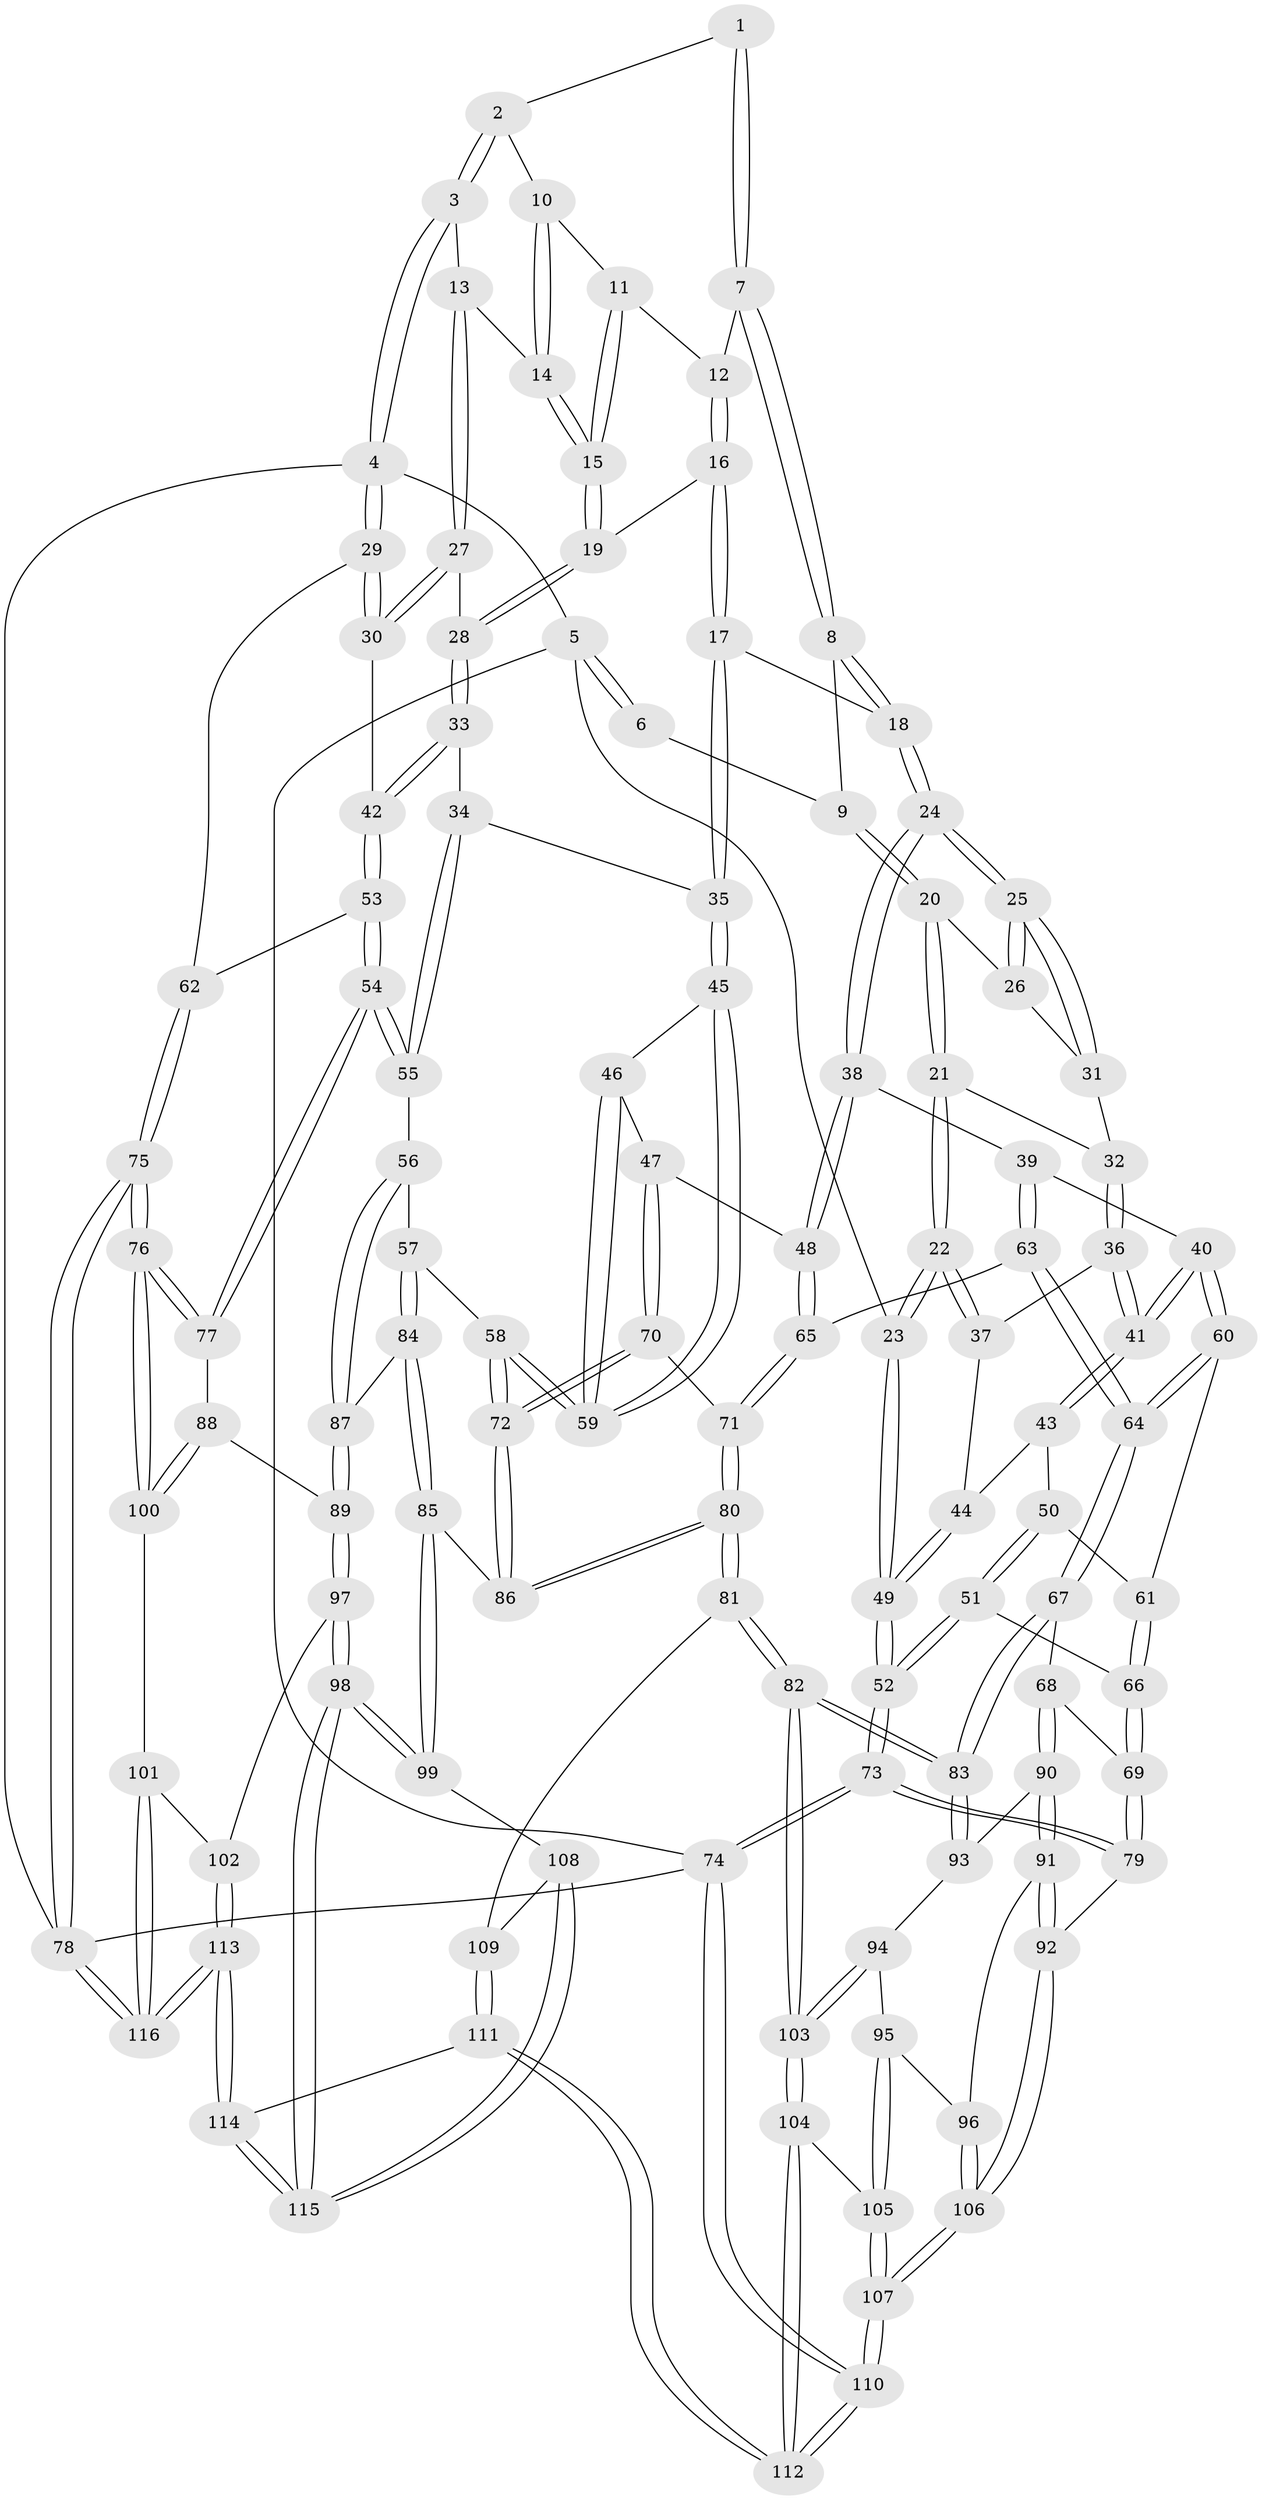 // Generated by graph-tools (version 1.1) at 2025/00/03/09/25 05:00:03]
// undirected, 116 vertices, 287 edges
graph export_dot {
graph [start="1"]
  node [color=gray90,style=filled];
  1 [pos="+0.4353930928268075+0"];
  2 [pos="+0.8049677914223021+0"];
  3 [pos="+1+0"];
  4 [pos="+1+0"];
  5 [pos="+0+0"];
  6 [pos="+0.22809624747702362+0"];
  7 [pos="+0.44516388576891175+0.09231073152128746"];
  8 [pos="+0.3697789964640462+0.13886567378304998"];
  9 [pos="+0.2846775892673896+0.12756144657071877"];
  10 [pos="+0.6055537164650207+0.06049848208852411"];
  11 [pos="+0.5466996339250887+0.12441282484020236"];
  12 [pos="+0.5367990230689922+0.1268411712719063"];
  13 [pos="+0.7942898453637456+0.14460902243055404"];
  14 [pos="+0.7472332994348599+0.16755771302297698"];
  15 [pos="+0.6859179559917846+0.21149022507229318"];
  16 [pos="+0.5217136999549369+0.29957614974655145"];
  17 [pos="+0.49113478543316164+0.34351379692234074"];
  18 [pos="+0.4151178591415318+0.3531743614202463"];
  19 [pos="+0.6754782615804061+0.2552666401557225"];
  20 [pos="+0.22093733848040473+0.16563292210144986"];
  21 [pos="+0.11475906082651258+0.17353684210663484"];
  22 [pos="+0+0.049687208173041494"];
  23 [pos="+0+0.01405573952048945"];
  24 [pos="+0.37565670105380294+0.38491001752288423"];
  25 [pos="+0.3101480131383666+0.34123380557168725"];
  26 [pos="+0.24729459944446922+0.22970664107386435"];
  27 [pos="+0.8523958081106184+0.3072346674613689"];
  28 [pos="+0.7109613348123012+0.3427396190576929"];
  29 [pos="+1+0.13909700881516193"];
  30 [pos="+0.8861064416140517+0.32824541666964463"];
  31 [pos="+0.19942733357957942+0.33753140080858074"];
  32 [pos="+0.17405564289122896+0.34098664539347756"];
  33 [pos="+0.6912666864076182+0.3974129763047633"];
  34 [pos="+0.6452182619835553+0.4408097929178558"];
  35 [pos="+0.6140804401723051+0.44427867595881954"];
  36 [pos="+0.15332601060945925+0.3819158035690196"];
  37 [pos="+0.09164227848743742+0.3788876749613085"];
  38 [pos="+0.3655853224820493+0.4143117692093755"];
  39 [pos="+0.26163717751220994+0.4826232243294544"];
  40 [pos="+0.19810844874637357+0.47348604586334864"];
  41 [pos="+0.19465995121412777+0.47205694145875177"];
  42 [pos="+0.876895917589126+0.4657673634432498"];
  43 [pos="+0.13282791850540085+0.4948715950757051"];
  44 [pos="+0.05894067232580712+0.4595921550940695"];
  45 [pos="+0.5992180247541753+0.47034970064096565"];
  46 [pos="+0.5081194667563812+0.5280843276197167"];
  47 [pos="+0.44699900099774664+0.5588575376197337"];
  48 [pos="+0.4385343417753712+0.5538161230888552"];
  49 [pos="+0+0.5409295518438333"];
  50 [pos="+0.12226424263720298+0.5137711484056756"];
  51 [pos="+0.016894124172169983+0.6132326222818895"];
  52 [pos="+0+0.593792898013144"];
  53 [pos="+0.886936227317527+0.4942790589316995"];
  54 [pos="+0.8198911993335055+0.6271712948343969"];
  55 [pos="+0.7858051352497405+0.6210211607024797"];
  56 [pos="+0.6855016889444522+0.6537886748060473"];
  57 [pos="+0.6842670501776276+0.6539919232683765"];
  58 [pos="+0.6023033611860527+0.6426239428309777"];
  59 [pos="+0.5997753508902645+0.6113360826026297"];
  60 [pos="+0.16746568383596233+0.5895626669837858"];
  61 [pos="+0.14466307717740895+0.5901552536838122"];
  62 [pos="+1+0.4801993826835928"];
  63 [pos="+0.2749939951566492+0.6361275758733249"];
  64 [pos="+0.2479833888232644+0.656572859798022"];
  65 [pos="+0.30781350322039885+0.6403059849694087"];
  66 [pos="+0.06595670257507594+0.6346078328051117"];
  67 [pos="+0.23378680281354444+0.6785866676546071"];
  68 [pos="+0.13875510878133507+0.6995051319978453"];
  69 [pos="+0.10896140538656027+0.6778309194017453"];
  70 [pos="+0.49868757767970684+0.6608506315310746"];
  71 [pos="+0.37245181672946204+0.6998452618880208"];
  72 [pos="+0.5243314738722202+0.6795830894211704"];
  73 [pos="+0+0.7428125366584283"];
  74 [pos="+0+1"];
  75 [pos="+1+0.8472434615023033"];
  76 [pos="+1+0.8093302868583407"];
  77 [pos="+0.8371183519835814+0.6546743858975415"];
  78 [pos="+1+1"];
  79 [pos="+0+0.8057784917540805"];
  80 [pos="+0.36790013368120644+0.8298341512420015"];
  81 [pos="+0.36410369683602706+0.8382475490710306"];
  82 [pos="+0.27863190152080847+0.8449641220347247"];
  83 [pos="+0.27516002963267494+0.8401577265627925"];
  84 [pos="+0.636128768732702+0.7859816972848499"];
  85 [pos="+0.5670959594421919+0.8055579343435391"];
  86 [pos="+0.524097120719336+0.7103195681936207"];
  87 [pos="+0.6995886856002205+0.8068949925501732"];
  88 [pos="+0.7530462981667919+0.8118348791799704"];
  89 [pos="+0.7200483021536833+0.8207857904228342"];
  90 [pos="+0.12051083019424008+0.7782273649224298"];
  91 [pos="+0.06857846989140613+0.8041516522541963"];
  92 [pos="+0+0.8087088474724164"];
  93 [pos="+0.14338839539870832+0.795591083222747"];
  94 [pos="+0.13804926661460012+0.8661470868415996"];
  95 [pos="+0.13767374757337628+0.8663841033539107"];
  96 [pos="+0.106633836780914+0.8662215663556123"];
  97 [pos="+0.6745688043228246+0.9087974738444509"];
  98 [pos="+0.6515491733966962+0.9184578626997161"];
  99 [pos="+0.5613450662851023+0.833349513485949"];
  100 [pos="+0.8190302406825639+0.8868723212473923"];
  101 [pos="+0.7987089657209193+0.9296223221708783"];
  102 [pos="+0.7158246881359165+0.9252684031152245"];
  103 [pos="+0.25929396847459224+0.8773000734730545"];
  104 [pos="+0.24834832582566874+0.9086567675693498"];
  105 [pos="+0.137378298729581+0.9249522749690824"];
  106 [pos="+0.07344546515315449+0.9456136767905221"];
  107 [pos="+0.07611009833682238+0.961103951925248"];
  108 [pos="+0.48192901835117524+0.8935554148868392"];
  109 [pos="+0.38019655292034354+0.8530625284917389"];
  110 [pos="+0+1"];
  111 [pos="+0.35938300233931686+1"];
  112 [pos="+0.25145488321552945+1"];
  113 [pos="+0.8168353349654275+1"];
  114 [pos="+0.5453915082237469+1"];
  115 [pos="+0.5481205738612258+1"];
  116 [pos="+0.9020792167226379+1"];
  1 -- 2;
  1 -- 7;
  1 -- 7;
  2 -- 3;
  2 -- 3;
  2 -- 10;
  3 -- 4;
  3 -- 4;
  3 -- 13;
  4 -- 5;
  4 -- 29;
  4 -- 29;
  4 -- 78;
  5 -- 6;
  5 -- 6;
  5 -- 23;
  5 -- 74;
  6 -- 9;
  7 -- 8;
  7 -- 8;
  7 -- 12;
  8 -- 9;
  8 -- 18;
  8 -- 18;
  9 -- 20;
  9 -- 20;
  10 -- 11;
  10 -- 14;
  10 -- 14;
  11 -- 12;
  11 -- 15;
  11 -- 15;
  12 -- 16;
  12 -- 16;
  13 -- 14;
  13 -- 27;
  13 -- 27;
  14 -- 15;
  14 -- 15;
  15 -- 19;
  15 -- 19;
  16 -- 17;
  16 -- 17;
  16 -- 19;
  17 -- 18;
  17 -- 35;
  17 -- 35;
  18 -- 24;
  18 -- 24;
  19 -- 28;
  19 -- 28;
  20 -- 21;
  20 -- 21;
  20 -- 26;
  21 -- 22;
  21 -- 22;
  21 -- 32;
  22 -- 23;
  22 -- 23;
  22 -- 37;
  22 -- 37;
  23 -- 49;
  23 -- 49;
  24 -- 25;
  24 -- 25;
  24 -- 38;
  24 -- 38;
  25 -- 26;
  25 -- 26;
  25 -- 31;
  25 -- 31;
  26 -- 31;
  27 -- 28;
  27 -- 30;
  27 -- 30;
  28 -- 33;
  28 -- 33;
  29 -- 30;
  29 -- 30;
  29 -- 62;
  30 -- 42;
  31 -- 32;
  32 -- 36;
  32 -- 36;
  33 -- 34;
  33 -- 42;
  33 -- 42;
  34 -- 35;
  34 -- 55;
  34 -- 55;
  35 -- 45;
  35 -- 45;
  36 -- 37;
  36 -- 41;
  36 -- 41;
  37 -- 44;
  38 -- 39;
  38 -- 48;
  38 -- 48;
  39 -- 40;
  39 -- 63;
  39 -- 63;
  40 -- 41;
  40 -- 41;
  40 -- 60;
  40 -- 60;
  41 -- 43;
  41 -- 43;
  42 -- 53;
  42 -- 53;
  43 -- 44;
  43 -- 50;
  44 -- 49;
  44 -- 49;
  45 -- 46;
  45 -- 59;
  45 -- 59;
  46 -- 47;
  46 -- 59;
  46 -- 59;
  47 -- 48;
  47 -- 70;
  47 -- 70;
  48 -- 65;
  48 -- 65;
  49 -- 52;
  49 -- 52;
  50 -- 51;
  50 -- 51;
  50 -- 61;
  51 -- 52;
  51 -- 52;
  51 -- 66;
  52 -- 73;
  52 -- 73;
  53 -- 54;
  53 -- 54;
  53 -- 62;
  54 -- 55;
  54 -- 55;
  54 -- 77;
  54 -- 77;
  55 -- 56;
  56 -- 57;
  56 -- 87;
  56 -- 87;
  57 -- 58;
  57 -- 84;
  57 -- 84;
  58 -- 59;
  58 -- 59;
  58 -- 72;
  58 -- 72;
  60 -- 61;
  60 -- 64;
  60 -- 64;
  61 -- 66;
  61 -- 66;
  62 -- 75;
  62 -- 75;
  63 -- 64;
  63 -- 64;
  63 -- 65;
  64 -- 67;
  64 -- 67;
  65 -- 71;
  65 -- 71;
  66 -- 69;
  66 -- 69;
  67 -- 68;
  67 -- 83;
  67 -- 83;
  68 -- 69;
  68 -- 90;
  68 -- 90;
  69 -- 79;
  69 -- 79;
  70 -- 71;
  70 -- 72;
  70 -- 72;
  71 -- 80;
  71 -- 80;
  72 -- 86;
  72 -- 86;
  73 -- 74;
  73 -- 74;
  73 -- 79;
  73 -- 79;
  74 -- 110;
  74 -- 110;
  74 -- 78;
  75 -- 76;
  75 -- 76;
  75 -- 78;
  75 -- 78;
  76 -- 77;
  76 -- 77;
  76 -- 100;
  76 -- 100;
  77 -- 88;
  78 -- 116;
  78 -- 116;
  79 -- 92;
  80 -- 81;
  80 -- 81;
  80 -- 86;
  80 -- 86;
  81 -- 82;
  81 -- 82;
  81 -- 109;
  82 -- 83;
  82 -- 83;
  82 -- 103;
  82 -- 103;
  83 -- 93;
  83 -- 93;
  84 -- 85;
  84 -- 85;
  84 -- 87;
  85 -- 86;
  85 -- 99;
  85 -- 99;
  87 -- 89;
  87 -- 89;
  88 -- 89;
  88 -- 100;
  88 -- 100;
  89 -- 97;
  89 -- 97;
  90 -- 91;
  90 -- 91;
  90 -- 93;
  91 -- 92;
  91 -- 92;
  91 -- 96;
  92 -- 106;
  92 -- 106;
  93 -- 94;
  94 -- 95;
  94 -- 103;
  94 -- 103;
  95 -- 96;
  95 -- 105;
  95 -- 105;
  96 -- 106;
  96 -- 106;
  97 -- 98;
  97 -- 98;
  97 -- 102;
  98 -- 99;
  98 -- 99;
  98 -- 115;
  98 -- 115;
  99 -- 108;
  100 -- 101;
  101 -- 102;
  101 -- 116;
  101 -- 116;
  102 -- 113;
  102 -- 113;
  103 -- 104;
  103 -- 104;
  104 -- 105;
  104 -- 112;
  104 -- 112;
  105 -- 107;
  105 -- 107;
  106 -- 107;
  106 -- 107;
  107 -- 110;
  107 -- 110;
  108 -- 109;
  108 -- 115;
  108 -- 115;
  109 -- 111;
  109 -- 111;
  110 -- 112;
  110 -- 112;
  111 -- 112;
  111 -- 112;
  111 -- 114;
  113 -- 114;
  113 -- 114;
  113 -- 116;
  113 -- 116;
  114 -- 115;
  114 -- 115;
}
